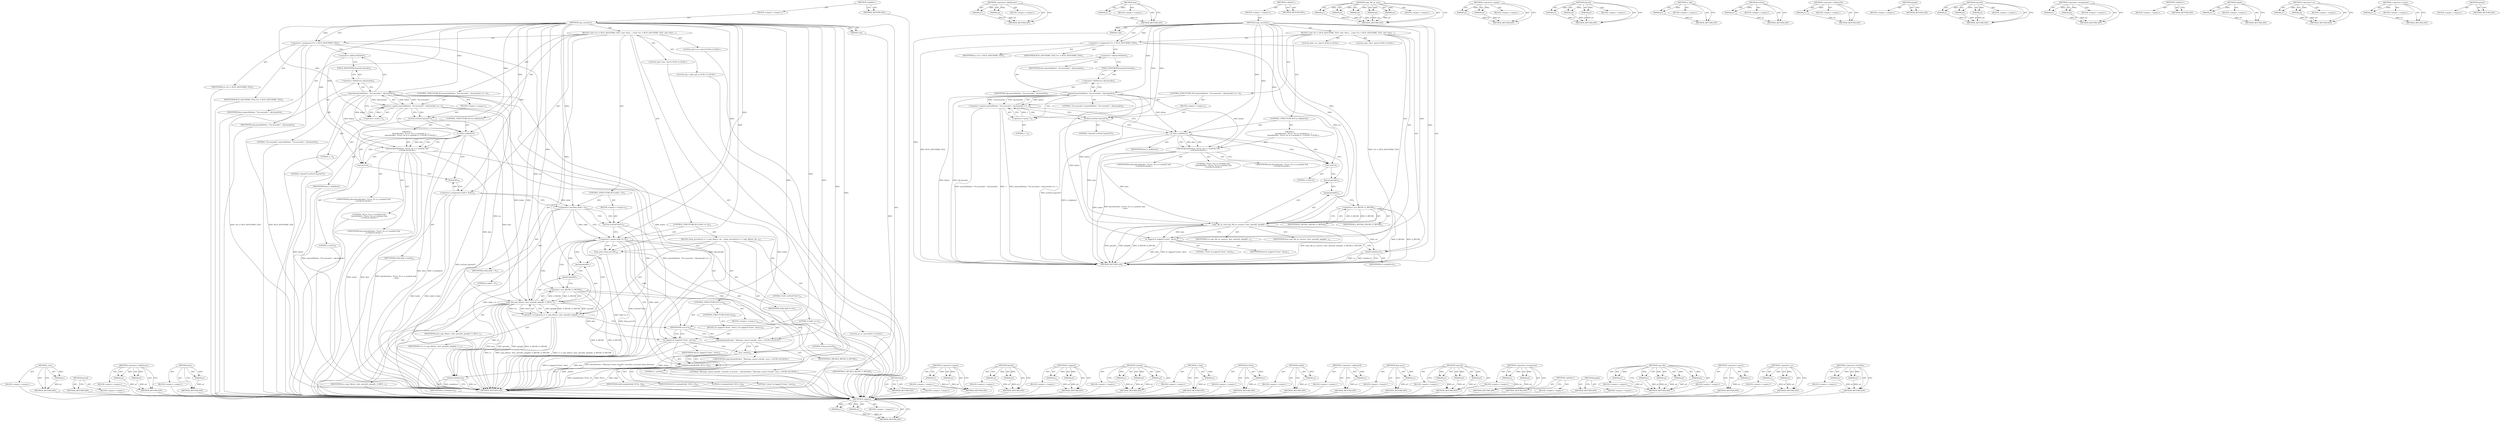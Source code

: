 digraph "getuid" {
vulnerable_203 [label=<(METHOD,_exit)>];
vulnerable_204 [label=<(PARAM,p1)>];
vulnerable_205 [label=<(BLOCK,&lt;empty&gt;,&lt;empty&gt;)>];
vulnerable_206 [label=<(METHOD_RETURN,ANY)>];
vulnerable_187 [label=<(METHOD,getuid)>];
vulnerable_188 [label=<(BLOCK,&lt;empty&gt;,&lt;empty&gt;)>];
vulnerable_189 [label=<(METHOD_RETURN,ANY)>];
vulnerable_141 [label=<(METHOD,&lt;operator&gt;.fieldAccess)>];
vulnerable_142 [label=<(PARAM,p1)>];
vulnerable_143 [label=<(PARAM,p2)>];
vulnerable_144 [label=<(BLOCK,&lt;empty&gt;,&lt;empty&gt;)>];
vulnerable_145 [label=<(METHOD_RETURN,ANY)>];
vulnerable_163 [label=<(METHOD,exit)>];
vulnerable_164 [label=<(PARAM,p1)>];
vulnerable_165 [label=<(BLOCK,&lt;empty&gt;,&lt;empty&gt;)>];
vulnerable_166 [label=<(METHOD_RETURN,ANY)>];
vulnerable_6 [label=<(METHOD,&lt;global&gt;)<SUB>1</SUB>>];
vulnerable_7 [label=<(BLOCK,&lt;empty&gt;,&lt;empty&gt;)<SUB>1</SUB>>];
vulnerable_8 [label=<(METHOD,copy_asoundrc)<SUB>1</SUB>>];
vulnerable_9 [label=<(PARAM,void)<SUB>1</SUB>>];
vulnerable_10 [label=<(BLOCK,{
	char *src = RUN_ASOUNDRC_FILE ;
	char *dest;...,{
	char *src = RUN_ASOUNDRC_FILE ;
	char *dest;...)<SUB>1</SUB>>];
vulnerable_11 [label="<(LOCAL,char* src: char*)<SUB>2</SUB>>"];
vulnerable_12 [label=<(&lt;operator&gt;.assignment,*src = RUN_ASOUNDRC_FILE)<SUB>2</SUB>>];
vulnerable_13 [label=<(IDENTIFIER,src,*src = RUN_ASOUNDRC_FILE)<SUB>2</SUB>>];
vulnerable_14 [label=<(IDENTIFIER,RUN_ASOUNDRC_FILE,*src = RUN_ASOUNDRC_FILE)<SUB>2</SUB>>];
vulnerable_15 [label="<(LOCAL,char* dest: char*)<SUB>3</SUB>>"];
vulnerable_16 [label=<(CONTROL_STRUCTURE,IF,if (asprintf(&amp;dest, &quot;%s/.asoundrc&quot;, cfg.homedir) == -1))<SUB>4</SUB>>];
vulnerable_17 [label=<(&lt;operator&gt;.equals,asprintf(&amp;dest, &quot;%s/.asoundrc&quot;, cfg.homedir) == -1)<SUB>4</SUB>>];
vulnerable_18 [label=<(asprintf,asprintf(&amp;dest, &quot;%s/.asoundrc&quot;, cfg.homedir))<SUB>4</SUB>>];
vulnerable_19 [label=<(&lt;operator&gt;.addressOf,&amp;dest)<SUB>4</SUB>>];
vulnerable_20 [label=<(IDENTIFIER,dest,asprintf(&amp;dest, &quot;%s/.asoundrc&quot;, cfg.homedir))<SUB>4</SUB>>];
vulnerable_21 [label=<(LITERAL,&quot;%s/.asoundrc&quot;,asprintf(&amp;dest, &quot;%s/.asoundrc&quot;, cfg.homedir))<SUB>4</SUB>>];
vulnerable_22 [label=<(&lt;operator&gt;.fieldAccess,cfg.homedir)<SUB>4</SUB>>];
vulnerable_23 [label=<(IDENTIFIER,cfg,asprintf(&amp;dest, &quot;%s/.asoundrc&quot;, cfg.homedir))<SUB>4</SUB>>];
vulnerable_24 [label=<(FIELD_IDENTIFIER,homedir,homedir)<SUB>4</SUB>>];
vulnerable_25 [label=<(&lt;operator&gt;.minus,-1)<SUB>4</SUB>>];
vulnerable_26 [label=<(LITERAL,1,-1)<SUB>4</SUB>>];
vulnerable_27 [label=<(BLOCK,&lt;empty&gt;,&lt;empty&gt;)<SUB>5</SUB>>];
vulnerable_28 [label=<(errExit,errExit(&quot;asprintf&quot;))<SUB>5</SUB>>];
vulnerable_29 [label=<(LITERAL,&quot;asprintf&quot;,errExit(&quot;asprintf&quot;))<SUB>5</SUB>>];
vulnerable_30 [label=<(CONTROL_STRUCTURE,IF,if (is_link(dest)))<SUB>7</SUB>>];
vulnerable_31 [label=<(is_link,is_link(dest))<SUB>7</SUB>>];
vulnerable_32 [label=<(IDENTIFIER,dest,is_link(dest))<SUB>7</SUB>>];
vulnerable_33 [label="<(BLOCK,{
		fprintf(stderr, &quot;Error: %s is a symbolic li...,{
		fprintf(stderr, &quot;Error: %s is a symbolic li...)<SUB>7</SUB>>"];
vulnerable_34 [label="<(fprintf,fprintf(stderr, &quot;Error: %s is a symbolic link\n...)<SUB>8</SUB>>"];
vulnerable_35 [label="<(IDENTIFIER,stderr,fprintf(stderr, &quot;Error: %s is a symbolic link\n...)<SUB>8</SUB>>"];
vulnerable_36 [label="<(LITERAL,&quot;Error: %s is a symbolic link\n&quot;,fprintf(stderr, &quot;Error: %s is a symbolic link\n...)<SUB>8</SUB>>"];
vulnerable_37 [label="<(IDENTIFIER,dest,fprintf(stderr, &quot;Error: %s is a symbolic link\n...)<SUB>8</SUB>>"];
vulnerable_38 [label=<(exit,exit(1))<SUB>9</SUB>>];
vulnerable_39 [label=<(LITERAL,1,exit(1))<SUB>9</SUB>>];
vulnerable_40 [label="<(LOCAL,pid_t child: pid_t)<SUB>12</SUB>>"];
vulnerable_41 [label=<(&lt;operator&gt;.assignment,child = fork())<SUB>12</SUB>>];
vulnerable_42 [label=<(IDENTIFIER,child,child = fork())<SUB>12</SUB>>];
vulnerable_43 [label=<(fork,fork())<SUB>12</SUB>>];
vulnerable_44 [label=<(CONTROL_STRUCTURE,IF,if (child &lt; 0))<SUB>13</SUB>>];
vulnerable_45 [label=<(&lt;operator&gt;.lessThan,child &lt; 0)<SUB>13</SUB>>];
vulnerable_46 [label=<(IDENTIFIER,child,child &lt; 0)<SUB>13</SUB>>];
vulnerable_47 [label=<(LITERAL,0,child &lt; 0)<SUB>13</SUB>>];
vulnerable_48 [label=<(BLOCK,&lt;empty&gt;,&lt;empty&gt;)<SUB>14</SUB>>];
vulnerable_49 [label=<(errExit,errExit(&quot;fork&quot;))<SUB>14</SUB>>];
vulnerable_50 [label=<(LITERAL,&quot;fork&quot;,errExit(&quot;fork&quot;))<SUB>14</SUB>>];
vulnerable_51 [label=<(CONTROL_STRUCTURE,IF,if (child == 0))<SUB>15</SUB>>];
vulnerable_52 [label=<(&lt;operator&gt;.equals,child == 0)<SUB>15</SUB>>];
vulnerable_53 [label=<(IDENTIFIER,child,child == 0)<SUB>15</SUB>>];
vulnerable_54 [label=<(LITERAL,0,child == 0)<SUB>15</SUB>>];
vulnerable_55 [label=<(BLOCK,{
		drop_privs(0);
		int rv = copy_file(src, de...,{
		drop_privs(0);
		int rv = copy_file(src, de...)<SUB>15</SUB>>];
vulnerable_56 [label=<(drop_privs,drop_privs(0))<SUB>16</SUB>>];
vulnerable_57 [label=<(LITERAL,0,drop_privs(0))<SUB>16</SUB>>];
vulnerable_58 [label="<(LOCAL,int rv: int)<SUB>17</SUB>>"];
vulnerable_59 [label=<(&lt;operator&gt;.assignment,rv = copy_file(src, dest, getuid(), getgid(), S...)<SUB>17</SUB>>];
vulnerable_60 [label=<(IDENTIFIER,rv,rv = copy_file(src, dest, getuid(), getgid(), S...)<SUB>17</SUB>>];
vulnerable_61 [label=<(copy_file,copy_file(src, dest, getuid(), getgid(), S_IRUS...)<SUB>17</SUB>>];
vulnerable_62 [label=<(IDENTIFIER,src,copy_file(src, dest, getuid(), getgid(), S_IRUS...)<SUB>17</SUB>>];
vulnerable_63 [label=<(IDENTIFIER,dest,copy_file(src, dest, getuid(), getgid(), S_IRUS...)<SUB>17</SUB>>];
vulnerable_64 [label=<(getuid,getuid())<SUB>17</SUB>>];
vulnerable_65 [label=<(getgid,getgid())<SUB>17</SUB>>];
vulnerable_66 [label=<(&lt;operator&gt;.or,S_IRUSR | S_IWUSR)<SUB>17</SUB>>];
vulnerable_67 [label=<(IDENTIFIER,S_IRUSR,S_IRUSR | S_IWUSR)<SUB>17</SUB>>];
vulnerable_68 [label=<(IDENTIFIER,S_IWUSR,S_IRUSR | S_IWUSR)<SUB>17</SUB>>];
vulnerable_69 [label=<(CONTROL_STRUCTURE,IF,if (rv))<SUB>18</SUB>>];
vulnerable_70 [label=<(IDENTIFIER,rv,if (rv))<SUB>18</SUB>>];
vulnerable_71 [label=<(BLOCK,&lt;empty&gt;,&lt;empty&gt;)<SUB>19</SUB>>];
vulnerable_72 [label="<(fprintf,fprintf(stderr, &quot;Warning: cannot transfer .asou...)<SUB>19</SUB>>"];
vulnerable_73 [label="<(IDENTIFIER,stderr,fprintf(stderr, &quot;Warning: cannot transfer .asou...)<SUB>19</SUB>>"];
vulnerable_74 [label="<(LITERAL,&quot;Warning: cannot transfer .asoundrc in private ...,fprintf(stderr, &quot;Warning: cannot transfer .asou...)<SUB>19</SUB>>"];
vulnerable_75 [label=<(CONTROL_STRUCTURE,ELSE,else)<SUB>20</SUB>>];
vulnerable_76 [label=<(BLOCK,{
			fs_logger2(&quot;clone&quot;, dest);
		},{
			fs_logger2(&quot;clone&quot;, dest);
		})<SUB>20</SUB>>];
vulnerable_77 [label=<(fs_logger2,fs_logger2(&quot;clone&quot;, dest))<SUB>21</SUB>>];
vulnerable_78 [label=<(LITERAL,&quot;clone&quot;,fs_logger2(&quot;clone&quot;, dest))<SUB>21</SUB>>];
vulnerable_79 [label=<(IDENTIFIER,dest,fs_logger2(&quot;clone&quot;, dest))<SUB>21</SUB>>];
vulnerable_80 [label=<(_exit,_exit(0))<SUB>23</SUB>>];
vulnerable_81 [label=<(LITERAL,0,_exit(0))<SUB>23</SUB>>];
vulnerable_82 [label=<(waitpid,waitpid(child, NULL, 0))<SUB>25</SUB>>];
vulnerable_83 [label=<(IDENTIFIER,child,waitpid(child, NULL, 0))<SUB>25</SUB>>];
vulnerable_84 [label=<(IDENTIFIER,NULL,waitpid(child, NULL, 0))<SUB>25</SUB>>];
vulnerable_85 [label=<(LITERAL,0,waitpid(child, NULL, 0))<SUB>25</SUB>>];
vulnerable_86 [label=<(unlink,unlink(src))<SUB>27</SUB>>];
vulnerable_87 [label=<(IDENTIFIER,src,unlink(src))<SUB>27</SUB>>];
vulnerable_88 [label=<(METHOD_RETURN,void)<SUB>1</SUB>>];
vulnerable_90 [label=<(METHOD_RETURN,ANY)<SUB>1</SUB>>];
vulnerable_167 [label=<(METHOD,fork)>];
vulnerable_168 [label=<(BLOCK,&lt;empty&gt;,&lt;empty&gt;)>];
vulnerable_169 [label=<(METHOD_RETURN,ANY)>];
vulnerable_126 [label=<(METHOD,&lt;operator&gt;.equals)>];
vulnerable_127 [label=<(PARAM,p1)>];
vulnerable_128 [label=<(PARAM,p2)>];
vulnerable_129 [label=<(BLOCK,&lt;empty&gt;,&lt;empty&gt;)>];
vulnerable_130 [label=<(METHOD_RETURN,ANY)>];
vulnerable_158 [label=<(METHOD,fprintf)>];
vulnerable_159 [label=<(PARAM,p1)>];
vulnerable_160 [label=<(PARAM,p2)>];
vulnerable_161 [label=<(BLOCK,&lt;empty&gt;,&lt;empty&gt;)>];
vulnerable_162 [label=<(METHOD_RETURN,ANY)>];
vulnerable_198 [label=<(METHOD,fs_logger2)>];
vulnerable_199 [label=<(PARAM,p1)>];
vulnerable_200 [label=<(PARAM,p2)>];
vulnerable_201 [label=<(BLOCK,&lt;empty&gt;,&lt;empty&gt;)>];
vulnerable_202 [label=<(METHOD_RETURN,ANY)>];
vulnerable_207 [label=<(METHOD,waitpid)>];
vulnerable_208 [label=<(PARAM,p1)>];
vulnerable_209 [label=<(PARAM,p2)>];
vulnerable_210 [label=<(PARAM,p3)>];
vulnerable_211 [label=<(BLOCK,&lt;empty&gt;,&lt;empty&gt;)>];
vulnerable_212 [label=<(METHOD_RETURN,ANY)>];
vulnerable_154 [label=<(METHOD,is_link)>];
vulnerable_155 [label=<(PARAM,p1)>];
vulnerable_156 [label=<(BLOCK,&lt;empty&gt;,&lt;empty&gt;)>];
vulnerable_157 [label=<(METHOD_RETURN,ANY)>];
vulnerable_150 [label=<(METHOD,errExit)>];
vulnerable_151 [label=<(PARAM,p1)>];
vulnerable_152 [label=<(BLOCK,&lt;empty&gt;,&lt;empty&gt;)>];
vulnerable_153 [label=<(METHOD_RETURN,ANY)>];
vulnerable_213 [label=<(METHOD,unlink)>];
vulnerable_214 [label=<(PARAM,p1)>];
vulnerable_215 [label=<(BLOCK,&lt;empty&gt;,&lt;empty&gt;)>];
vulnerable_216 [label=<(METHOD_RETURN,ANY)>];
vulnerable_137 [label=<(METHOD,&lt;operator&gt;.addressOf)>];
vulnerable_138 [label=<(PARAM,p1)>];
vulnerable_139 [label=<(BLOCK,&lt;empty&gt;,&lt;empty&gt;)>];
vulnerable_140 [label=<(METHOD_RETURN,ANY)>];
vulnerable_175 [label=<(METHOD,drop_privs)>];
vulnerable_176 [label=<(PARAM,p1)>];
vulnerable_177 [label=<(BLOCK,&lt;empty&gt;,&lt;empty&gt;)>];
vulnerable_178 [label=<(METHOD_RETURN,ANY)>];
vulnerable_131 [label=<(METHOD,asprintf)>];
vulnerable_132 [label=<(PARAM,p1)>];
vulnerable_133 [label=<(PARAM,p2)>];
vulnerable_134 [label=<(PARAM,p3)>];
vulnerable_135 [label=<(BLOCK,&lt;empty&gt;,&lt;empty&gt;)>];
vulnerable_136 [label=<(METHOD_RETURN,ANY)>];
vulnerable_121 [label=<(METHOD,&lt;operator&gt;.assignment)>];
vulnerable_122 [label=<(PARAM,p1)>];
vulnerable_123 [label=<(PARAM,p2)>];
vulnerable_124 [label=<(BLOCK,&lt;empty&gt;,&lt;empty&gt;)>];
vulnerable_125 [label=<(METHOD_RETURN,ANY)>];
vulnerable_115 [label=<(METHOD,&lt;global&gt;)<SUB>1</SUB>>];
vulnerable_116 [label=<(BLOCK,&lt;empty&gt;,&lt;empty&gt;)>];
vulnerable_117 [label=<(METHOD_RETURN,ANY)>];
vulnerable_190 [label=<(METHOD,getgid)>];
vulnerable_191 [label=<(BLOCK,&lt;empty&gt;,&lt;empty&gt;)>];
vulnerable_192 [label=<(METHOD_RETURN,ANY)>];
vulnerable_179 [label=<(METHOD,copy_file)>];
vulnerable_180 [label=<(PARAM,p1)>];
vulnerable_181 [label=<(PARAM,p2)>];
vulnerable_182 [label=<(PARAM,p3)>];
vulnerable_183 [label=<(PARAM,p4)>];
vulnerable_184 [label=<(PARAM,p5)>];
vulnerable_185 [label=<(BLOCK,&lt;empty&gt;,&lt;empty&gt;)>];
vulnerable_186 [label=<(METHOD_RETURN,ANY)>];
vulnerable_146 [label=<(METHOD,&lt;operator&gt;.minus)>];
vulnerable_147 [label=<(PARAM,p1)>];
vulnerable_148 [label=<(BLOCK,&lt;empty&gt;,&lt;empty&gt;)>];
vulnerable_149 [label=<(METHOD_RETURN,ANY)>];
vulnerable_193 [label=<(METHOD,&lt;operator&gt;.or)>];
vulnerable_194 [label=<(PARAM,p1)>];
vulnerable_195 [label=<(PARAM,p2)>];
vulnerable_196 [label=<(BLOCK,&lt;empty&gt;,&lt;empty&gt;)>];
vulnerable_197 [label=<(METHOD_RETURN,ANY)>];
vulnerable_170 [label=<(METHOD,&lt;operator&gt;.lessThan)>];
vulnerable_171 [label=<(PARAM,p1)>];
vulnerable_172 [label=<(PARAM,p2)>];
vulnerable_173 [label=<(BLOCK,&lt;empty&gt;,&lt;empty&gt;)>];
vulnerable_174 [label=<(METHOD_RETURN,ANY)>];
fixed_146 [label=<(METHOD,fs_logger2)>];
fixed_147 [label=<(PARAM,p1)>];
fixed_148 [label=<(PARAM,p2)>];
fixed_149 [label=<(BLOCK,&lt;empty&gt;,&lt;empty&gt;)>];
fixed_150 [label=<(METHOD_RETURN,ANY)>];
fixed_100 [label=<(METHOD,&lt;operator&gt;.fieldAccess)>];
fixed_101 [label=<(PARAM,p1)>];
fixed_102 [label=<(PARAM,p2)>];
fixed_103 [label=<(BLOCK,&lt;empty&gt;,&lt;empty&gt;)>];
fixed_104 [label=<(METHOD_RETURN,ANY)>];
fixed_123 [label=<(METHOD,exit)>];
fixed_124 [label=<(PARAM,p1)>];
fixed_125 [label=<(BLOCK,&lt;empty&gt;,&lt;empty&gt;)>];
fixed_126 [label=<(METHOD_RETURN,ANY)>];
fixed_6 [label=<(METHOD,&lt;global&gt;)<SUB>1</SUB>>];
fixed_7 [label=<(BLOCK,&lt;empty&gt;,&lt;empty&gt;)<SUB>1</SUB>>];
fixed_8 [label=<(METHOD,copy_asoundrc)<SUB>1</SUB>>];
fixed_9 [label=<(PARAM,void)<SUB>1</SUB>>];
fixed_10 [label=<(BLOCK,{
	char *src = RUN_ASOUNDRC_FILE ;
	char *dest;...,{
	char *src = RUN_ASOUNDRC_FILE ;
	char *dest;...)<SUB>1</SUB>>];
fixed_11 [label="<(LOCAL,char* src: char*)<SUB>2</SUB>>"];
fixed_12 [label=<(&lt;operator&gt;.assignment,*src = RUN_ASOUNDRC_FILE)<SUB>2</SUB>>];
fixed_13 [label=<(IDENTIFIER,src,*src = RUN_ASOUNDRC_FILE)<SUB>2</SUB>>];
fixed_14 [label=<(IDENTIFIER,RUN_ASOUNDRC_FILE,*src = RUN_ASOUNDRC_FILE)<SUB>2</SUB>>];
fixed_15 [label="<(LOCAL,char* dest: char*)<SUB>3</SUB>>"];
fixed_16 [label=<(CONTROL_STRUCTURE,IF,if (asprintf(&amp;dest, &quot;%s/.asoundrc&quot;, cfg.homedir) == -1))<SUB>4</SUB>>];
fixed_17 [label=<(&lt;operator&gt;.equals,asprintf(&amp;dest, &quot;%s/.asoundrc&quot;, cfg.homedir) == -1)<SUB>4</SUB>>];
fixed_18 [label=<(asprintf,asprintf(&amp;dest, &quot;%s/.asoundrc&quot;, cfg.homedir))<SUB>4</SUB>>];
fixed_19 [label=<(&lt;operator&gt;.addressOf,&amp;dest)<SUB>4</SUB>>];
fixed_20 [label=<(IDENTIFIER,dest,asprintf(&amp;dest, &quot;%s/.asoundrc&quot;, cfg.homedir))<SUB>4</SUB>>];
fixed_21 [label=<(LITERAL,&quot;%s/.asoundrc&quot;,asprintf(&amp;dest, &quot;%s/.asoundrc&quot;, cfg.homedir))<SUB>4</SUB>>];
fixed_22 [label=<(&lt;operator&gt;.fieldAccess,cfg.homedir)<SUB>4</SUB>>];
fixed_23 [label=<(IDENTIFIER,cfg,asprintf(&amp;dest, &quot;%s/.asoundrc&quot;, cfg.homedir))<SUB>4</SUB>>];
fixed_24 [label=<(FIELD_IDENTIFIER,homedir,homedir)<SUB>4</SUB>>];
fixed_25 [label=<(&lt;operator&gt;.minus,-1)<SUB>4</SUB>>];
fixed_26 [label=<(LITERAL,1,-1)<SUB>4</SUB>>];
fixed_27 [label=<(BLOCK,&lt;empty&gt;,&lt;empty&gt;)<SUB>5</SUB>>];
fixed_28 [label=<(errExit,errExit(&quot;asprintf&quot;))<SUB>5</SUB>>];
fixed_29 [label=<(LITERAL,&quot;asprintf&quot;,errExit(&quot;asprintf&quot;))<SUB>5</SUB>>];
fixed_30 [label=<(CONTROL_STRUCTURE,IF,if (is_link(dest)))<SUB>7</SUB>>];
fixed_31 [label=<(is_link,is_link(dest))<SUB>7</SUB>>];
fixed_32 [label=<(IDENTIFIER,dest,is_link(dest))<SUB>7</SUB>>];
fixed_33 [label="<(BLOCK,{
		fprintf(stderr, &quot;Error: %s is a symbolic li...,{
		fprintf(stderr, &quot;Error: %s is a symbolic li...)<SUB>7</SUB>>"];
fixed_34 [label="<(fprintf,fprintf(stderr, &quot;Error: %s is a symbolic link\n...)<SUB>8</SUB>>"];
fixed_35 [label="<(IDENTIFIER,stderr,fprintf(stderr, &quot;Error: %s is a symbolic link\n...)<SUB>8</SUB>>"];
fixed_36 [label="<(LITERAL,&quot;Error: %s is a symbolic link\n&quot;,fprintf(stderr, &quot;Error: %s is a symbolic link\n...)<SUB>8</SUB>>"];
fixed_37 [label="<(IDENTIFIER,dest,fprintf(stderr, &quot;Error: %s is a symbolic link\n...)<SUB>8</SUB>>"];
fixed_38 [label=<(exit,exit(1))<SUB>9</SUB>>];
fixed_39 [label=<(LITERAL,1,exit(1))<SUB>9</SUB>>];
fixed_40 [label=<(copy_file_as_user,copy_file_as_user(src, dest, getuid(), getgid()...)<SUB>12</SUB>>];
fixed_41 [label=<(IDENTIFIER,src,copy_file_as_user(src, dest, getuid(), getgid()...)<SUB>12</SUB>>];
fixed_42 [label=<(IDENTIFIER,dest,copy_file_as_user(src, dest, getuid(), getgid()...)<SUB>12</SUB>>];
fixed_43 [label=<(getuid,getuid())<SUB>12</SUB>>];
fixed_44 [label=<(getgid,getgid())<SUB>12</SUB>>];
fixed_45 [label=<(&lt;operator&gt;.or,S_IRUSR | S_IWUSR)<SUB>12</SUB>>];
fixed_46 [label=<(IDENTIFIER,S_IRUSR,S_IRUSR | S_IWUSR)<SUB>12</SUB>>];
fixed_47 [label=<(IDENTIFIER,S_IWUSR,S_IRUSR | S_IWUSR)<SUB>12</SUB>>];
fixed_48 [label=<(fs_logger2,fs_logger2(&quot;clone&quot;, dest))<SUB>13</SUB>>];
fixed_49 [label=<(LITERAL,&quot;clone&quot;,fs_logger2(&quot;clone&quot;, dest))<SUB>13</SUB>>];
fixed_50 [label=<(IDENTIFIER,dest,fs_logger2(&quot;clone&quot;, dest))<SUB>13</SUB>>];
fixed_51 [label=<(unlink,unlink(src))<SUB>15</SUB>>];
fixed_52 [label=<(IDENTIFIER,src,unlink(src))<SUB>15</SUB>>];
fixed_53 [label=<(METHOD_RETURN,void)<SUB>1</SUB>>];
fixed_55 [label=<(METHOD_RETURN,ANY)<SUB>1</SUB>>];
fixed_127 [label=<(METHOD,copy_file_as_user)>];
fixed_128 [label=<(PARAM,p1)>];
fixed_129 [label=<(PARAM,p2)>];
fixed_130 [label=<(PARAM,p3)>];
fixed_131 [label=<(PARAM,p4)>];
fixed_132 [label=<(PARAM,p5)>];
fixed_133 [label=<(BLOCK,&lt;empty&gt;,&lt;empty&gt;)>];
fixed_134 [label=<(METHOD_RETURN,ANY)>];
fixed_85 [label=<(METHOD,&lt;operator&gt;.equals)>];
fixed_86 [label=<(PARAM,p1)>];
fixed_87 [label=<(PARAM,p2)>];
fixed_88 [label=<(BLOCK,&lt;empty&gt;,&lt;empty&gt;)>];
fixed_89 [label=<(METHOD_RETURN,ANY)>];
fixed_117 [label=<(METHOD,fprintf)>];
fixed_118 [label=<(PARAM,p1)>];
fixed_119 [label=<(PARAM,p2)>];
fixed_120 [label=<(PARAM,p3)>];
fixed_121 [label=<(BLOCK,&lt;empty&gt;,&lt;empty&gt;)>];
fixed_122 [label=<(METHOD_RETURN,ANY)>];
fixed_113 [label=<(METHOD,is_link)>];
fixed_114 [label=<(PARAM,p1)>];
fixed_115 [label=<(BLOCK,&lt;empty&gt;,&lt;empty&gt;)>];
fixed_116 [label=<(METHOD_RETURN,ANY)>];
fixed_109 [label=<(METHOD,errExit)>];
fixed_110 [label=<(PARAM,p1)>];
fixed_111 [label=<(BLOCK,&lt;empty&gt;,&lt;empty&gt;)>];
fixed_112 [label=<(METHOD_RETURN,ANY)>];
fixed_96 [label=<(METHOD,&lt;operator&gt;.addressOf)>];
fixed_97 [label=<(PARAM,p1)>];
fixed_98 [label=<(BLOCK,&lt;empty&gt;,&lt;empty&gt;)>];
fixed_99 [label=<(METHOD_RETURN,ANY)>];
fixed_138 [label=<(METHOD,getgid)>];
fixed_139 [label=<(BLOCK,&lt;empty&gt;,&lt;empty&gt;)>];
fixed_140 [label=<(METHOD_RETURN,ANY)>];
fixed_90 [label=<(METHOD,asprintf)>];
fixed_91 [label=<(PARAM,p1)>];
fixed_92 [label=<(PARAM,p2)>];
fixed_93 [label=<(PARAM,p3)>];
fixed_94 [label=<(BLOCK,&lt;empty&gt;,&lt;empty&gt;)>];
fixed_95 [label=<(METHOD_RETURN,ANY)>];
fixed_80 [label=<(METHOD,&lt;operator&gt;.assignment)>];
fixed_81 [label=<(PARAM,p1)>];
fixed_82 [label=<(PARAM,p2)>];
fixed_83 [label=<(BLOCK,&lt;empty&gt;,&lt;empty&gt;)>];
fixed_84 [label=<(METHOD_RETURN,ANY)>];
fixed_74 [label=<(METHOD,&lt;global&gt;)<SUB>1</SUB>>];
fixed_75 [label=<(BLOCK,&lt;empty&gt;,&lt;empty&gt;)>];
fixed_76 [label=<(METHOD_RETURN,ANY)>];
fixed_151 [label=<(METHOD,unlink)>];
fixed_152 [label=<(PARAM,p1)>];
fixed_153 [label=<(BLOCK,&lt;empty&gt;,&lt;empty&gt;)>];
fixed_154 [label=<(METHOD_RETURN,ANY)>];
fixed_141 [label=<(METHOD,&lt;operator&gt;.or)>];
fixed_142 [label=<(PARAM,p1)>];
fixed_143 [label=<(PARAM,p2)>];
fixed_144 [label=<(BLOCK,&lt;empty&gt;,&lt;empty&gt;)>];
fixed_145 [label=<(METHOD_RETURN,ANY)>];
fixed_105 [label=<(METHOD,&lt;operator&gt;.minus)>];
fixed_106 [label=<(PARAM,p1)>];
fixed_107 [label=<(BLOCK,&lt;empty&gt;,&lt;empty&gt;)>];
fixed_108 [label=<(METHOD_RETURN,ANY)>];
fixed_135 [label=<(METHOD,getuid)>];
fixed_136 [label=<(BLOCK,&lt;empty&gt;,&lt;empty&gt;)>];
fixed_137 [label=<(METHOD_RETURN,ANY)>];
vulnerable_203 -> vulnerable_204  [key=0, label="AST: "];
vulnerable_203 -> vulnerable_204  [key=1, label="DDG: "];
vulnerable_203 -> vulnerable_205  [key=0, label="AST: "];
vulnerable_203 -> vulnerable_206  [key=0, label="AST: "];
vulnerable_203 -> vulnerable_206  [key=1, label="CFG: "];
vulnerable_204 -> vulnerable_206  [key=0, label="DDG: p1"];
vulnerable_205 -> fixed_146  [key=0];
vulnerable_206 -> fixed_146  [key=0];
vulnerable_187 -> vulnerable_188  [key=0, label="AST: "];
vulnerable_187 -> vulnerable_189  [key=0, label="AST: "];
vulnerable_187 -> vulnerable_189  [key=1, label="CFG: "];
vulnerable_188 -> fixed_146  [key=0];
vulnerable_189 -> fixed_146  [key=0];
vulnerable_141 -> vulnerable_142  [key=0, label="AST: "];
vulnerable_141 -> vulnerable_142  [key=1, label="DDG: "];
vulnerable_141 -> vulnerable_144  [key=0, label="AST: "];
vulnerable_141 -> vulnerable_143  [key=0, label="AST: "];
vulnerable_141 -> vulnerable_143  [key=1, label="DDG: "];
vulnerable_141 -> vulnerable_145  [key=0, label="AST: "];
vulnerable_141 -> vulnerable_145  [key=1, label="CFG: "];
vulnerable_142 -> vulnerable_145  [key=0, label="DDG: p1"];
vulnerable_143 -> vulnerable_145  [key=0, label="DDG: p2"];
vulnerable_144 -> fixed_146  [key=0];
vulnerable_145 -> fixed_146  [key=0];
vulnerable_163 -> vulnerable_164  [key=0, label="AST: "];
vulnerable_163 -> vulnerable_164  [key=1, label="DDG: "];
vulnerable_163 -> vulnerable_165  [key=0, label="AST: "];
vulnerable_163 -> vulnerable_166  [key=0, label="AST: "];
vulnerable_163 -> vulnerable_166  [key=1, label="CFG: "];
vulnerable_164 -> vulnerable_166  [key=0, label="DDG: p1"];
vulnerable_165 -> fixed_146  [key=0];
vulnerable_166 -> fixed_146  [key=0];
vulnerable_6 -> vulnerable_7  [key=0, label="AST: "];
vulnerable_6 -> vulnerable_90  [key=0, label="AST: "];
vulnerable_6 -> vulnerable_90  [key=1, label="CFG: "];
vulnerable_7 -> vulnerable_8  [key=0, label="AST: "];
vulnerable_8 -> vulnerable_9  [key=0, label="AST: "];
vulnerable_8 -> vulnerable_9  [key=1, label="DDG: "];
vulnerable_8 -> vulnerable_10  [key=0, label="AST: "];
vulnerable_8 -> vulnerable_88  [key=0, label="AST: "];
vulnerable_8 -> vulnerable_12  [key=0, label="CFG: "];
vulnerable_8 -> vulnerable_12  [key=1, label="DDG: "];
vulnerable_8 -> vulnerable_41  [key=0, label="DDG: "];
vulnerable_8 -> vulnerable_82  [key=0, label="DDG: "];
vulnerable_8 -> vulnerable_86  [key=0, label="DDG: "];
vulnerable_8 -> vulnerable_31  [key=0, label="DDG: "];
vulnerable_8 -> vulnerable_45  [key=0, label="DDG: "];
vulnerable_8 -> vulnerable_52  [key=0, label="DDG: "];
vulnerable_8 -> vulnerable_18  [key=0, label="DDG: "];
vulnerable_8 -> vulnerable_25  [key=0, label="DDG: "];
vulnerable_8 -> vulnerable_28  [key=0, label="DDG: "];
vulnerable_8 -> vulnerable_34  [key=0, label="DDG: "];
vulnerable_8 -> vulnerable_38  [key=0, label="DDG: "];
vulnerable_8 -> vulnerable_49  [key=0, label="DDG: "];
vulnerable_8 -> vulnerable_56  [key=0, label="DDG: "];
vulnerable_8 -> vulnerable_70  [key=0, label="DDG: "];
vulnerable_8 -> vulnerable_80  [key=0, label="DDG: "];
vulnerable_8 -> vulnerable_61  [key=0, label="DDG: "];
vulnerable_8 -> vulnerable_66  [key=0, label="DDG: "];
vulnerable_8 -> vulnerable_72  [key=0, label="DDG: "];
vulnerable_8 -> vulnerable_77  [key=0, label="DDG: "];
vulnerable_9 -> vulnerable_88  [key=0, label="DDG: "];
vulnerable_10 -> vulnerable_11  [key=0, label="AST: "];
vulnerable_10 -> vulnerable_12  [key=0, label="AST: "];
vulnerable_10 -> vulnerable_15  [key=0, label="AST: "];
vulnerable_10 -> vulnerable_16  [key=0, label="AST: "];
vulnerable_10 -> vulnerable_30  [key=0, label="AST: "];
vulnerable_10 -> vulnerable_40  [key=0, label="AST: "];
vulnerable_10 -> vulnerable_41  [key=0, label="AST: "];
vulnerable_10 -> vulnerable_44  [key=0, label="AST: "];
vulnerable_10 -> vulnerable_51  [key=0, label="AST: "];
vulnerable_10 -> vulnerable_82  [key=0, label="AST: "];
vulnerable_10 -> vulnerable_86  [key=0, label="AST: "];
vulnerable_11 -> fixed_146  [key=0];
vulnerable_12 -> vulnerable_13  [key=0, label="AST: "];
vulnerable_12 -> vulnerable_14  [key=0, label="AST: "];
vulnerable_12 -> vulnerable_19  [key=0, label="CFG: "];
vulnerable_12 -> vulnerable_88  [key=0, label="DDG: *src = RUN_ASOUNDRC_FILE"];
vulnerable_12 -> vulnerable_88  [key=1, label="DDG: RUN_ASOUNDRC_FILE"];
vulnerable_12 -> vulnerable_86  [key=0, label="DDG: src"];
vulnerable_12 -> vulnerable_61  [key=0, label="DDG: src"];
vulnerable_13 -> fixed_146  [key=0];
vulnerable_14 -> fixed_146  [key=0];
vulnerable_15 -> fixed_146  [key=0];
vulnerable_16 -> vulnerable_17  [key=0, label="AST: "];
vulnerable_16 -> vulnerable_27  [key=0, label="AST: "];
vulnerable_17 -> vulnerable_18  [key=0, label="AST: "];
vulnerable_17 -> vulnerable_25  [key=0, label="AST: "];
vulnerable_17 -> vulnerable_28  [key=0, label="CFG: "];
vulnerable_17 -> vulnerable_28  [key=1, label="CDG: "];
vulnerable_17 -> vulnerable_31  [key=0, label="CFG: "];
vulnerable_17 -> vulnerable_88  [key=0, label="DDG: asprintf(&amp;dest, &quot;%s/.asoundrc&quot;, cfg.homedir)"];
vulnerable_17 -> vulnerable_88  [key=1, label="DDG: -1"];
vulnerable_17 -> vulnerable_88  [key=2, label="DDG: asprintf(&amp;dest, &quot;%s/.asoundrc&quot;, cfg.homedir) == -1"];
vulnerable_18 -> vulnerable_19  [key=0, label="AST: "];
vulnerable_18 -> vulnerable_21  [key=0, label="AST: "];
vulnerable_18 -> vulnerable_22  [key=0, label="AST: "];
vulnerable_18 -> vulnerable_25  [key=0, label="CFG: "];
vulnerable_18 -> vulnerable_88  [key=0, label="DDG: &amp;dest"];
vulnerable_18 -> vulnerable_88  [key=1, label="DDG: cfg.homedir"];
vulnerable_18 -> vulnerable_17  [key=0, label="DDG: &amp;dest"];
vulnerable_18 -> vulnerable_17  [key=1, label="DDG: &quot;%s/.asoundrc&quot;"];
vulnerable_18 -> vulnerable_17  [key=2, label="DDG: cfg.homedir"];
vulnerable_18 -> vulnerable_31  [key=0, label="DDG: &amp;dest"];
vulnerable_18 -> vulnerable_34  [key=0, label="DDG: &amp;dest"];
vulnerable_18 -> vulnerable_61  [key=0, label="DDG: &amp;dest"];
vulnerable_18 -> vulnerable_77  [key=0, label="DDG: &amp;dest"];
vulnerable_19 -> vulnerable_20  [key=0, label="AST: "];
vulnerable_19 -> vulnerable_24  [key=0, label="CFG: "];
vulnerable_20 -> fixed_146  [key=0];
vulnerable_21 -> fixed_146  [key=0];
vulnerable_22 -> vulnerable_23  [key=0, label="AST: "];
vulnerable_22 -> vulnerable_24  [key=0, label="AST: "];
vulnerable_22 -> vulnerable_18  [key=0, label="CFG: "];
vulnerable_23 -> fixed_146  [key=0];
vulnerable_24 -> vulnerable_22  [key=0, label="CFG: "];
vulnerable_25 -> vulnerable_26  [key=0, label="AST: "];
vulnerable_25 -> vulnerable_17  [key=0, label="CFG: "];
vulnerable_25 -> vulnerable_17  [key=1, label="DDG: 1"];
vulnerable_26 -> fixed_146  [key=0];
vulnerable_27 -> vulnerable_28  [key=0, label="AST: "];
vulnerable_28 -> vulnerable_29  [key=0, label="AST: "];
vulnerable_28 -> vulnerable_31  [key=0, label="CFG: "];
vulnerable_28 -> vulnerable_88  [key=0, label="DDG: errExit(&quot;asprintf&quot;)"];
vulnerable_29 -> fixed_146  [key=0];
vulnerable_30 -> vulnerable_31  [key=0, label="AST: "];
vulnerable_30 -> vulnerable_33  [key=0, label="AST: "];
vulnerable_31 -> vulnerable_32  [key=0, label="AST: "];
vulnerable_31 -> vulnerable_34  [key=0, label="CFG: "];
vulnerable_31 -> vulnerable_34  [key=1, label="DDG: dest"];
vulnerable_31 -> vulnerable_34  [key=2, label="CDG: "];
vulnerable_31 -> vulnerable_43  [key=0, label="CFG: "];
vulnerable_31 -> vulnerable_88  [key=0, label="DDG: dest"];
vulnerable_31 -> vulnerable_88  [key=1, label="DDG: is_link(dest)"];
vulnerable_31 -> vulnerable_61  [key=0, label="DDG: dest"];
vulnerable_31 -> vulnerable_38  [key=0, label="CDG: "];
vulnerable_32 -> fixed_146  [key=0];
vulnerable_33 -> vulnerable_34  [key=0, label="AST: "];
vulnerable_33 -> vulnerable_38  [key=0, label="AST: "];
vulnerable_34 -> vulnerable_35  [key=0, label="AST: "];
vulnerable_34 -> vulnerable_36  [key=0, label="AST: "];
vulnerable_34 -> vulnerable_37  [key=0, label="AST: "];
vulnerable_34 -> vulnerable_38  [key=0, label="CFG: "];
vulnerable_34 -> vulnerable_88  [key=0, label="DDG: stderr"];
vulnerable_34 -> vulnerable_88  [key=1, label="DDG: dest"];
vulnerable_34 -> vulnerable_88  [key=2, label="DDG: fprintf(stderr, &quot;Error: %s is a symbolic link\n&quot;, dest)"];
vulnerable_34 -> vulnerable_61  [key=0, label="DDG: dest"];
vulnerable_34 -> vulnerable_72  [key=0, label="DDG: stderr"];
vulnerable_35 -> fixed_146  [key=0];
vulnerable_36 -> fixed_146  [key=0];
vulnerable_37 -> fixed_146  [key=0];
vulnerable_38 -> vulnerable_39  [key=0, label="AST: "];
vulnerable_38 -> vulnerable_43  [key=0, label="CFG: "];
vulnerable_39 -> fixed_146  [key=0];
vulnerable_40 -> fixed_146  [key=0];
vulnerable_41 -> vulnerable_42  [key=0, label="AST: "];
vulnerable_41 -> vulnerable_43  [key=0, label="AST: "];
vulnerable_41 -> vulnerable_45  [key=0, label="CFG: "];
vulnerable_41 -> vulnerable_45  [key=1, label="DDG: child"];
vulnerable_41 -> vulnerable_88  [key=0, label="DDG: fork()"];
vulnerable_41 -> vulnerable_88  [key=1, label="DDG: child = fork()"];
vulnerable_42 -> fixed_146  [key=0];
vulnerable_43 -> vulnerable_41  [key=0, label="CFG: "];
vulnerable_44 -> vulnerable_45  [key=0, label="AST: "];
vulnerable_44 -> vulnerable_48  [key=0, label="AST: "];
vulnerable_45 -> vulnerable_46  [key=0, label="AST: "];
vulnerable_45 -> vulnerable_47  [key=0, label="AST: "];
vulnerable_45 -> vulnerable_49  [key=0, label="CFG: "];
vulnerable_45 -> vulnerable_49  [key=1, label="CDG: "];
vulnerable_45 -> vulnerable_52  [key=0, label="CFG: "];
vulnerable_45 -> vulnerable_52  [key=1, label="DDG: child"];
vulnerable_45 -> vulnerable_88  [key=0, label="DDG: child &lt; 0"];
vulnerable_46 -> fixed_146  [key=0];
vulnerable_47 -> fixed_146  [key=0];
vulnerable_48 -> vulnerable_49  [key=0, label="AST: "];
vulnerable_49 -> vulnerable_50  [key=0, label="AST: "];
vulnerable_49 -> vulnerable_52  [key=0, label="CFG: "];
vulnerable_49 -> vulnerable_88  [key=0, label="DDG: errExit(&quot;fork&quot;)"];
vulnerable_50 -> fixed_146  [key=0];
vulnerable_51 -> vulnerable_52  [key=0, label="AST: "];
vulnerable_51 -> vulnerable_55  [key=0, label="AST: "];
vulnerable_52 -> vulnerable_53  [key=0, label="AST: "];
vulnerable_52 -> vulnerable_54  [key=0, label="AST: "];
vulnerable_52 -> vulnerable_56  [key=0, label="CFG: "];
vulnerable_52 -> vulnerable_56  [key=1, label="CDG: "];
vulnerable_52 -> vulnerable_82  [key=0, label="CFG: "];
vulnerable_52 -> vulnerable_82  [key=1, label="DDG: child"];
vulnerable_52 -> vulnerable_88  [key=0, label="DDG: child == 0"];
vulnerable_52 -> vulnerable_80  [key=0, label="CDG: "];
vulnerable_52 -> vulnerable_61  [key=0, label="CDG: "];
vulnerable_52 -> vulnerable_64  [key=0, label="CDG: "];
vulnerable_52 -> vulnerable_66  [key=0, label="CDG: "];
vulnerable_52 -> vulnerable_70  [key=0, label="CDG: "];
vulnerable_52 -> vulnerable_65  [key=0, label="CDG: "];
vulnerable_52 -> vulnerable_59  [key=0, label="CDG: "];
vulnerable_53 -> fixed_146  [key=0];
vulnerable_54 -> fixed_146  [key=0];
vulnerable_55 -> vulnerable_56  [key=0, label="AST: "];
vulnerable_55 -> vulnerable_58  [key=0, label="AST: "];
vulnerable_55 -> vulnerable_59  [key=0, label="AST: "];
vulnerable_55 -> vulnerable_69  [key=0, label="AST: "];
vulnerable_55 -> vulnerable_80  [key=0, label="AST: "];
vulnerable_56 -> vulnerable_57  [key=0, label="AST: "];
vulnerable_56 -> vulnerable_64  [key=0, label="CFG: "];
vulnerable_56 -> vulnerable_88  [key=0, label="DDG: drop_privs(0)"];
vulnerable_57 -> fixed_146  [key=0];
vulnerable_58 -> fixed_146  [key=0];
vulnerable_59 -> vulnerable_60  [key=0, label="AST: "];
vulnerable_59 -> vulnerable_61  [key=0, label="AST: "];
vulnerable_59 -> vulnerable_70  [key=0, label="CFG: "];
vulnerable_59 -> vulnerable_88  [key=0, label="DDG: rv"];
vulnerable_59 -> vulnerable_88  [key=1, label="DDG: copy_file(src, dest, getuid(), getgid(), S_IRUSR | S_IWUSR)"];
vulnerable_59 -> vulnerable_88  [key=2, label="DDG: rv = copy_file(src, dest, getuid(), getgid(), S_IRUSR | S_IWUSR)"];
vulnerable_60 -> fixed_146  [key=0];
vulnerable_61 -> vulnerable_62  [key=0, label="AST: "];
vulnerable_61 -> vulnerable_63  [key=0, label="AST: "];
vulnerable_61 -> vulnerable_64  [key=0, label="AST: "];
vulnerable_61 -> vulnerable_65  [key=0, label="AST: "];
vulnerable_61 -> vulnerable_66  [key=0, label="AST: "];
vulnerable_61 -> vulnerable_59  [key=0, label="CFG: "];
vulnerable_61 -> vulnerable_59  [key=1, label="DDG: getgid()"];
vulnerable_61 -> vulnerable_59  [key=2, label="DDG: S_IRUSR | S_IWUSR"];
vulnerable_61 -> vulnerable_59  [key=3, label="DDG: getuid()"];
vulnerable_61 -> vulnerable_59  [key=4, label="DDG: src"];
vulnerable_61 -> vulnerable_59  [key=5, label="DDG: dest"];
vulnerable_61 -> vulnerable_88  [key=0, label="DDG: dest"];
vulnerable_61 -> vulnerable_88  [key=1, label="DDG: getuid()"];
vulnerable_61 -> vulnerable_88  [key=2, label="DDG: getgid()"];
vulnerable_61 -> vulnerable_88  [key=3, label="DDG: S_IRUSR | S_IWUSR"];
vulnerable_61 -> vulnerable_86  [key=0, label="DDG: src"];
vulnerable_61 -> vulnerable_77  [key=0, label="DDG: dest"];
vulnerable_62 -> fixed_146  [key=0];
vulnerable_63 -> fixed_146  [key=0];
vulnerable_64 -> vulnerable_65  [key=0, label="CFG: "];
vulnerable_65 -> vulnerable_66  [key=0, label="CFG: "];
vulnerable_66 -> vulnerable_67  [key=0, label="AST: "];
vulnerable_66 -> vulnerable_68  [key=0, label="AST: "];
vulnerable_66 -> vulnerable_61  [key=0, label="CFG: "];
vulnerable_66 -> vulnerable_61  [key=1, label="DDG: S_IRUSR"];
vulnerable_66 -> vulnerable_61  [key=2, label="DDG: S_IWUSR"];
vulnerable_66 -> vulnerable_88  [key=0, label="DDG: S_IRUSR"];
vulnerable_66 -> vulnerable_88  [key=1, label="DDG: S_IWUSR"];
vulnerable_67 -> fixed_146  [key=0];
vulnerable_68 -> fixed_146  [key=0];
vulnerable_69 -> vulnerable_70  [key=0, label="AST: "];
vulnerable_69 -> vulnerable_71  [key=0, label="AST: "];
vulnerable_69 -> vulnerable_75  [key=0, label="AST: "];
vulnerable_70 -> vulnerable_72  [key=0, label="CFG: "];
vulnerable_70 -> vulnerable_72  [key=1, label="CDG: "];
vulnerable_70 -> vulnerable_77  [key=0, label="CFG: "];
vulnerable_70 -> vulnerable_77  [key=1, label="CDG: "];
vulnerable_71 -> vulnerable_72  [key=0, label="AST: "];
vulnerable_72 -> vulnerable_73  [key=0, label="AST: "];
vulnerable_72 -> vulnerable_74  [key=0, label="AST: "];
vulnerable_72 -> vulnerable_80  [key=0, label="CFG: "];
vulnerable_72 -> vulnerable_88  [key=0, label="DDG: stderr"];
vulnerable_72 -> vulnerable_88  [key=1, label="DDG: fprintf(stderr, &quot;Warning: cannot transfer .asoundrc in private home directory\n&quot;)"];
vulnerable_73 -> fixed_146  [key=0];
vulnerable_74 -> fixed_146  [key=0];
vulnerable_75 -> vulnerable_76  [key=0, label="AST: "];
vulnerable_76 -> vulnerable_77  [key=0, label="AST: "];
vulnerable_77 -> vulnerable_78  [key=0, label="AST: "];
vulnerable_77 -> vulnerable_79  [key=0, label="AST: "];
vulnerable_77 -> vulnerable_80  [key=0, label="CFG: "];
vulnerable_77 -> vulnerable_88  [key=0, label="DDG: dest"];
vulnerable_77 -> vulnerable_88  [key=1, label="DDG: fs_logger2(&quot;clone&quot;, dest)"];
vulnerable_78 -> fixed_146  [key=0];
vulnerable_79 -> fixed_146  [key=0];
vulnerable_80 -> vulnerable_81  [key=0, label="AST: "];
vulnerable_80 -> vulnerable_82  [key=0, label="CFG: "];
vulnerable_80 -> vulnerable_88  [key=0, label="DDG: _exit(0)"];
vulnerable_81 -> fixed_146  [key=0];
vulnerable_82 -> vulnerable_83  [key=0, label="AST: "];
vulnerable_82 -> vulnerable_84  [key=0, label="AST: "];
vulnerable_82 -> vulnerable_85  [key=0, label="AST: "];
vulnerable_82 -> vulnerable_86  [key=0, label="CFG: "];
vulnerable_82 -> vulnerable_88  [key=0, label="DDG: child"];
vulnerable_82 -> vulnerable_88  [key=1, label="DDG: waitpid(child, NULL, 0)"];
vulnerable_82 -> vulnerable_88  [key=2, label="DDG: NULL"];
vulnerable_83 -> fixed_146  [key=0];
vulnerable_84 -> fixed_146  [key=0];
vulnerable_85 -> fixed_146  [key=0];
vulnerable_86 -> vulnerable_87  [key=0, label="AST: "];
vulnerable_86 -> vulnerable_88  [key=0, label="CFG: "];
vulnerable_86 -> vulnerable_88  [key=1, label="DDG: src"];
vulnerable_86 -> vulnerable_88  [key=2, label="DDG: unlink(src)"];
vulnerable_87 -> fixed_146  [key=0];
vulnerable_88 -> fixed_146  [key=0];
vulnerable_90 -> fixed_146  [key=0];
vulnerable_167 -> vulnerable_168  [key=0, label="AST: "];
vulnerable_167 -> vulnerable_169  [key=0, label="AST: "];
vulnerable_167 -> vulnerable_169  [key=1, label="CFG: "];
vulnerable_168 -> fixed_146  [key=0];
vulnerable_169 -> fixed_146  [key=0];
vulnerable_126 -> vulnerable_127  [key=0, label="AST: "];
vulnerable_126 -> vulnerable_127  [key=1, label="DDG: "];
vulnerable_126 -> vulnerable_129  [key=0, label="AST: "];
vulnerable_126 -> vulnerable_128  [key=0, label="AST: "];
vulnerable_126 -> vulnerable_128  [key=1, label="DDG: "];
vulnerable_126 -> vulnerable_130  [key=0, label="AST: "];
vulnerable_126 -> vulnerable_130  [key=1, label="CFG: "];
vulnerable_127 -> vulnerable_130  [key=0, label="DDG: p1"];
vulnerable_128 -> vulnerable_130  [key=0, label="DDG: p2"];
vulnerable_129 -> fixed_146  [key=0];
vulnerable_130 -> fixed_146  [key=0];
vulnerable_158 -> vulnerable_159  [key=0, label="AST: "];
vulnerable_158 -> vulnerable_159  [key=1, label="DDG: "];
vulnerable_158 -> vulnerable_161  [key=0, label="AST: "];
vulnerable_158 -> vulnerable_160  [key=0, label="AST: "];
vulnerable_158 -> vulnerable_160  [key=1, label="DDG: "];
vulnerable_158 -> vulnerable_162  [key=0, label="AST: "];
vulnerable_158 -> vulnerable_162  [key=1, label="CFG: "];
vulnerable_159 -> vulnerable_162  [key=0, label="DDG: p1"];
vulnerable_160 -> vulnerable_162  [key=0, label="DDG: p2"];
vulnerable_161 -> fixed_146  [key=0];
vulnerable_162 -> fixed_146  [key=0];
vulnerable_198 -> vulnerable_199  [key=0, label="AST: "];
vulnerable_198 -> vulnerable_199  [key=1, label="DDG: "];
vulnerable_198 -> vulnerable_201  [key=0, label="AST: "];
vulnerable_198 -> vulnerable_200  [key=0, label="AST: "];
vulnerable_198 -> vulnerable_200  [key=1, label="DDG: "];
vulnerable_198 -> vulnerable_202  [key=0, label="AST: "];
vulnerable_198 -> vulnerable_202  [key=1, label="CFG: "];
vulnerable_199 -> vulnerable_202  [key=0, label="DDG: p1"];
vulnerable_200 -> vulnerable_202  [key=0, label="DDG: p2"];
vulnerable_201 -> fixed_146  [key=0];
vulnerable_202 -> fixed_146  [key=0];
vulnerable_207 -> vulnerable_208  [key=0, label="AST: "];
vulnerable_207 -> vulnerable_208  [key=1, label="DDG: "];
vulnerable_207 -> vulnerable_211  [key=0, label="AST: "];
vulnerable_207 -> vulnerable_209  [key=0, label="AST: "];
vulnerable_207 -> vulnerable_209  [key=1, label="DDG: "];
vulnerable_207 -> vulnerable_212  [key=0, label="AST: "];
vulnerable_207 -> vulnerable_212  [key=1, label="CFG: "];
vulnerable_207 -> vulnerable_210  [key=0, label="AST: "];
vulnerable_207 -> vulnerable_210  [key=1, label="DDG: "];
vulnerable_208 -> vulnerable_212  [key=0, label="DDG: p1"];
vulnerable_209 -> vulnerable_212  [key=0, label="DDG: p2"];
vulnerable_210 -> vulnerable_212  [key=0, label="DDG: p3"];
vulnerable_211 -> fixed_146  [key=0];
vulnerable_212 -> fixed_146  [key=0];
vulnerable_154 -> vulnerable_155  [key=0, label="AST: "];
vulnerable_154 -> vulnerable_155  [key=1, label="DDG: "];
vulnerable_154 -> vulnerable_156  [key=0, label="AST: "];
vulnerable_154 -> vulnerable_157  [key=0, label="AST: "];
vulnerable_154 -> vulnerable_157  [key=1, label="CFG: "];
vulnerable_155 -> vulnerable_157  [key=0, label="DDG: p1"];
vulnerable_156 -> fixed_146  [key=0];
vulnerable_157 -> fixed_146  [key=0];
vulnerable_150 -> vulnerable_151  [key=0, label="AST: "];
vulnerable_150 -> vulnerable_151  [key=1, label="DDG: "];
vulnerable_150 -> vulnerable_152  [key=0, label="AST: "];
vulnerable_150 -> vulnerable_153  [key=0, label="AST: "];
vulnerable_150 -> vulnerable_153  [key=1, label="CFG: "];
vulnerable_151 -> vulnerable_153  [key=0, label="DDG: p1"];
vulnerable_152 -> fixed_146  [key=0];
vulnerable_153 -> fixed_146  [key=0];
vulnerable_213 -> vulnerable_214  [key=0, label="AST: "];
vulnerable_213 -> vulnerable_214  [key=1, label="DDG: "];
vulnerable_213 -> vulnerable_215  [key=0, label="AST: "];
vulnerable_213 -> vulnerable_216  [key=0, label="AST: "];
vulnerable_213 -> vulnerable_216  [key=1, label="CFG: "];
vulnerable_214 -> vulnerable_216  [key=0, label="DDG: p1"];
vulnerable_215 -> fixed_146  [key=0];
vulnerable_216 -> fixed_146  [key=0];
vulnerable_137 -> vulnerable_138  [key=0, label="AST: "];
vulnerable_137 -> vulnerable_138  [key=1, label="DDG: "];
vulnerable_137 -> vulnerable_139  [key=0, label="AST: "];
vulnerable_137 -> vulnerable_140  [key=0, label="AST: "];
vulnerable_137 -> vulnerable_140  [key=1, label="CFG: "];
vulnerable_138 -> vulnerable_140  [key=0, label="DDG: p1"];
vulnerable_139 -> fixed_146  [key=0];
vulnerable_140 -> fixed_146  [key=0];
vulnerable_175 -> vulnerable_176  [key=0, label="AST: "];
vulnerable_175 -> vulnerable_176  [key=1, label="DDG: "];
vulnerable_175 -> vulnerable_177  [key=0, label="AST: "];
vulnerable_175 -> vulnerable_178  [key=0, label="AST: "];
vulnerable_175 -> vulnerable_178  [key=1, label="CFG: "];
vulnerable_176 -> vulnerable_178  [key=0, label="DDG: p1"];
vulnerable_177 -> fixed_146  [key=0];
vulnerable_178 -> fixed_146  [key=0];
vulnerable_131 -> vulnerable_132  [key=0, label="AST: "];
vulnerable_131 -> vulnerable_132  [key=1, label="DDG: "];
vulnerable_131 -> vulnerable_135  [key=0, label="AST: "];
vulnerable_131 -> vulnerable_133  [key=0, label="AST: "];
vulnerable_131 -> vulnerable_133  [key=1, label="DDG: "];
vulnerable_131 -> vulnerable_136  [key=0, label="AST: "];
vulnerable_131 -> vulnerable_136  [key=1, label="CFG: "];
vulnerable_131 -> vulnerable_134  [key=0, label="AST: "];
vulnerable_131 -> vulnerable_134  [key=1, label="DDG: "];
vulnerable_132 -> vulnerable_136  [key=0, label="DDG: p1"];
vulnerable_133 -> vulnerable_136  [key=0, label="DDG: p2"];
vulnerable_134 -> vulnerable_136  [key=0, label="DDG: p3"];
vulnerable_135 -> fixed_146  [key=0];
vulnerable_136 -> fixed_146  [key=0];
vulnerable_121 -> vulnerable_122  [key=0, label="AST: "];
vulnerable_121 -> vulnerable_122  [key=1, label="DDG: "];
vulnerable_121 -> vulnerable_124  [key=0, label="AST: "];
vulnerable_121 -> vulnerable_123  [key=0, label="AST: "];
vulnerable_121 -> vulnerable_123  [key=1, label="DDG: "];
vulnerable_121 -> vulnerable_125  [key=0, label="AST: "];
vulnerable_121 -> vulnerable_125  [key=1, label="CFG: "];
vulnerable_122 -> vulnerable_125  [key=0, label="DDG: p1"];
vulnerable_123 -> vulnerable_125  [key=0, label="DDG: p2"];
vulnerable_124 -> fixed_146  [key=0];
vulnerable_125 -> fixed_146  [key=0];
vulnerable_115 -> vulnerable_116  [key=0, label="AST: "];
vulnerable_115 -> vulnerable_117  [key=0, label="AST: "];
vulnerable_115 -> vulnerable_117  [key=1, label="CFG: "];
vulnerable_116 -> fixed_146  [key=0];
vulnerable_117 -> fixed_146  [key=0];
vulnerable_190 -> vulnerable_191  [key=0, label="AST: "];
vulnerable_190 -> vulnerable_192  [key=0, label="AST: "];
vulnerable_190 -> vulnerable_192  [key=1, label="CFG: "];
vulnerable_191 -> fixed_146  [key=0];
vulnerable_192 -> fixed_146  [key=0];
vulnerable_179 -> vulnerable_180  [key=0, label="AST: "];
vulnerable_179 -> vulnerable_180  [key=1, label="DDG: "];
vulnerable_179 -> vulnerable_185  [key=0, label="AST: "];
vulnerable_179 -> vulnerable_181  [key=0, label="AST: "];
vulnerable_179 -> vulnerable_181  [key=1, label="DDG: "];
vulnerable_179 -> vulnerable_186  [key=0, label="AST: "];
vulnerable_179 -> vulnerable_186  [key=1, label="CFG: "];
vulnerable_179 -> vulnerable_182  [key=0, label="AST: "];
vulnerable_179 -> vulnerable_182  [key=1, label="DDG: "];
vulnerable_179 -> vulnerable_183  [key=0, label="AST: "];
vulnerable_179 -> vulnerable_183  [key=1, label="DDG: "];
vulnerable_179 -> vulnerable_184  [key=0, label="AST: "];
vulnerable_179 -> vulnerable_184  [key=1, label="DDG: "];
vulnerable_180 -> vulnerable_186  [key=0, label="DDG: p1"];
vulnerable_181 -> vulnerable_186  [key=0, label="DDG: p2"];
vulnerable_182 -> vulnerable_186  [key=0, label="DDG: p3"];
vulnerable_183 -> vulnerable_186  [key=0, label="DDG: p4"];
vulnerable_184 -> vulnerable_186  [key=0, label="DDG: p5"];
vulnerable_185 -> fixed_146  [key=0];
vulnerable_186 -> fixed_146  [key=0];
vulnerable_146 -> vulnerable_147  [key=0, label="AST: "];
vulnerable_146 -> vulnerable_147  [key=1, label="DDG: "];
vulnerable_146 -> vulnerable_148  [key=0, label="AST: "];
vulnerable_146 -> vulnerable_149  [key=0, label="AST: "];
vulnerable_146 -> vulnerable_149  [key=1, label="CFG: "];
vulnerable_147 -> vulnerable_149  [key=0, label="DDG: p1"];
vulnerable_148 -> fixed_146  [key=0];
vulnerable_149 -> fixed_146  [key=0];
vulnerable_193 -> vulnerable_194  [key=0, label="AST: "];
vulnerable_193 -> vulnerable_194  [key=1, label="DDG: "];
vulnerable_193 -> vulnerable_196  [key=0, label="AST: "];
vulnerable_193 -> vulnerable_195  [key=0, label="AST: "];
vulnerable_193 -> vulnerable_195  [key=1, label="DDG: "];
vulnerable_193 -> vulnerable_197  [key=0, label="AST: "];
vulnerable_193 -> vulnerable_197  [key=1, label="CFG: "];
vulnerable_194 -> vulnerable_197  [key=0, label="DDG: p1"];
vulnerable_195 -> vulnerable_197  [key=0, label="DDG: p2"];
vulnerable_196 -> fixed_146  [key=0];
vulnerable_197 -> fixed_146  [key=0];
vulnerable_170 -> vulnerable_171  [key=0, label="AST: "];
vulnerable_170 -> vulnerable_171  [key=1, label="DDG: "];
vulnerable_170 -> vulnerable_173  [key=0, label="AST: "];
vulnerable_170 -> vulnerable_172  [key=0, label="AST: "];
vulnerable_170 -> vulnerable_172  [key=1, label="DDG: "];
vulnerable_170 -> vulnerable_174  [key=0, label="AST: "];
vulnerable_170 -> vulnerable_174  [key=1, label="CFG: "];
vulnerable_171 -> vulnerable_174  [key=0, label="DDG: p1"];
vulnerable_172 -> vulnerable_174  [key=0, label="DDG: p2"];
vulnerable_173 -> fixed_146  [key=0];
vulnerable_174 -> fixed_146  [key=0];
fixed_146 -> fixed_147  [key=0, label="AST: "];
fixed_146 -> fixed_147  [key=1, label="DDG: "];
fixed_146 -> fixed_149  [key=0, label="AST: "];
fixed_146 -> fixed_148  [key=0, label="AST: "];
fixed_146 -> fixed_148  [key=1, label="DDG: "];
fixed_146 -> fixed_150  [key=0, label="AST: "];
fixed_146 -> fixed_150  [key=1, label="CFG: "];
fixed_147 -> fixed_150  [key=0, label="DDG: p1"];
fixed_148 -> fixed_150  [key=0, label="DDG: p2"];
fixed_100 -> fixed_101  [key=0, label="AST: "];
fixed_100 -> fixed_101  [key=1, label="DDG: "];
fixed_100 -> fixed_103  [key=0, label="AST: "];
fixed_100 -> fixed_102  [key=0, label="AST: "];
fixed_100 -> fixed_102  [key=1, label="DDG: "];
fixed_100 -> fixed_104  [key=0, label="AST: "];
fixed_100 -> fixed_104  [key=1, label="CFG: "];
fixed_101 -> fixed_104  [key=0, label="DDG: p1"];
fixed_102 -> fixed_104  [key=0, label="DDG: p2"];
fixed_123 -> fixed_124  [key=0, label="AST: "];
fixed_123 -> fixed_124  [key=1, label="DDG: "];
fixed_123 -> fixed_125  [key=0, label="AST: "];
fixed_123 -> fixed_126  [key=0, label="AST: "];
fixed_123 -> fixed_126  [key=1, label="CFG: "];
fixed_124 -> fixed_126  [key=0, label="DDG: p1"];
fixed_6 -> fixed_7  [key=0, label="AST: "];
fixed_6 -> fixed_55  [key=0, label="AST: "];
fixed_6 -> fixed_55  [key=1, label="CFG: "];
fixed_7 -> fixed_8  [key=0, label="AST: "];
fixed_8 -> fixed_9  [key=0, label="AST: "];
fixed_8 -> fixed_9  [key=1, label="DDG: "];
fixed_8 -> fixed_10  [key=0, label="AST: "];
fixed_8 -> fixed_53  [key=0, label="AST: "];
fixed_8 -> fixed_12  [key=0, label="CFG: "];
fixed_8 -> fixed_12  [key=1, label="DDG: "];
fixed_8 -> fixed_40  [key=0, label="DDG: "];
fixed_8 -> fixed_48  [key=0, label="DDG: "];
fixed_8 -> fixed_51  [key=0, label="DDG: "];
fixed_8 -> fixed_31  [key=0, label="DDG: "];
fixed_8 -> fixed_45  [key=0, label="DDG: "];
fixed_8 -> fixed_18  [key=0, label="DDG: "];
fixed_8 -> fixed_25  [key=0, label="DDG: "];
fixed_8 -> fixed_28  [key=0, label="DDG: "];
fixed_8 -> fixed_34  [key=0, label="DDG: "];
fixed_8 -> fixed_38  [key=0, label="DDG: "];
fixed_9 -> fixed_53  [key=0, label="DDG: "];
fixed_10 -> fixed_11  [key=0, label="AST: "];
fixed_10 -> fixed_12  [key=0, label="AST: "];
fixed_10 -> fixed_15  [key=0, label="AST: "];
fixed_10 -> fixed_16  [key=0, label="AST: "];
fixed_10 -> fixed_30  [key=0, label="AST: "];
fixed_10 -> fixed_40  [key=0, label="AST: "];
fixed_10 -> fixed_48  [key=0, label="AST: "];
fixed_10 -> fixed_51  [key=0, label="AST: "];
fixed_12 -> fixed_13  [key=0, label="AST: "];
fixed_12 -> fixed_14  [key=0, label="AST: "];
fixed_12 -> fixed_19  [key=0, label="CFG: "];
fixed_12 -> fixed_53  [key=0, label="DDG: *src = RUN_ASOUNDRC_FILE"];
fixed_12 -> fixed_53  [key=1, label="DDG: RUN_ASOUNDRC_FILE"];
fixed_12 -> fixed_40  [key=0, label="DDG: src"];
fixed_16 -> fixed_17  [key=0, label="AST: "];
fixed_16 -> fixed_27  [key=0, label="AST: "];
fixed_17 -> fixed_18  [key=0, label="AST: "];
fixed_17 -> fixed_25  [key=0, label="AST: "];
fixed_17 -> fixed_28  [key=0, label="CFG: "];
fixed_17 -> fixed_28  [key=1, label="CDG: "];
fixed_17 -> fixed_31  [key=0, label="CFG: "];
fixed_17 -> fixed_53  [key=0, label="DDG: asprintf(&amp;dest, &quot;%s/.asoundrc&quot;, cfg.homedir)"];
fixed_17 -> fixed_53  [key=1, label="DDG: -1"];
fixed_17 -> fixed_53  [key=2, label="DDG: asprintf(&amp;dest, &quot;%s/.asoundrc&quot;, cfg.homedir) == -1"];
fixed_18 -> fixed_19  [key=0, label="AST: "];
fixed_18 -> fixed_21  [key=0, label="AST: "];
fixed_18 -> fixed_22  [key=0, label="AST: "];
fixed_18 -> fixed_25  [key=0, label="CFG: "];
fixed_18 -> fixed_53  [key=0, label="DDG: &amp;dest"];
fixed_18 -> fixed_53  [key=1, label="DDG: cfg.homedir"];
fixed_18 -> fixed_40  [key=0, label="DDG: &amp;dest"];
fixed_18 -> fixed_48  [key=0, label="DDG: &amp;dest"];
fixed_18 -> fixed_17  [key=0, label="DDG: &amp;dest"];
fixed_18 -> fixed_17  [key=1, label="DDG: &quot;%s/.asoundrc&quot;"];
fixed_18 -> fixed_17  [key=2, label="DDG: cfg.homedir"];
fixed_18 -> fixed_31  [key=0, label="DDG: &amp;dest"];
fixed_18 -> fixed_34  [key=0, label="DDG: &amp;dest"];
fixed_19 -> fixed_20  [key=0, label="AST: "];
fixed_19 -> fixed_24  [key=0, label="CFG: "];
fixed_22 -> fixed_23  [key=0, label="AST: "];
fixed_22 -> fixed_24  [key=0, label="AST: "];
fixed_22 -> fixed_18  [key=0, label="CFG: "];
fixed_24 -> fixed_22  [key=0, label="CFG: "];
fixed_25 -> fixed_26  [key=0, label="AST: "];
fixed_25 -> fixed_17  [key=0, label="CFG: "];
fixed_25 -> fixed_17  [key=1, label="DDG: 1"];
fixed_27 -> fixed_28  [key=0, label="AST: "];
fixed_28 -> fixed_29  [key=0, label="AST: "];
fixed_28 -> fixed_31  [key=0, label="CFG: "];
fixed_28 -> fixed_53  [key=0, label="DDG: errExit(&quot;asprintf&quot;)"];
fixed_30 -> fixed_31  [key=0, label="AST: "];
fixed_30 -> fixed_33  [key=0, label="AST: "];
fixed_31 -> fixed_32  [key=0, label="AST: "];
fixed_31 -> fixed_34  [key=0, label="CFG: "];
fixed_31 -> fixed_34  [key=1, label="DDG: dest"];
fixed_31 -> fixed_34  [key=2, label="CDG: "];
fixed_31 -> fixed_43  [key=0, label="CFG: "];
fixed_31 -> fixed_53  [key=0, label="DDG: is_link(dest)"];
fixed_31 -> fixed_40  [key=0, label="DDG: dest"];
fixed_31 -> fixed_38  [key=0, label="CDG: "];
fixed_33 -> fixed_34  [key=0, label="AST: "];
fixed_33 -> fixed_38  [key=0, label="AST: "];
fixed_34 -> fixed_35  [key=0, label="AST: "];
fixed_34 -> fixed_36  [key=0, label="AST: "];
fixed_34 -> fixed_37  [key=0, label="AST: "];
fixed_34 -> fixed_38  [key=0, label="CFG: "];
fixed_34 -> fixed_53  [key=0, label="DDG: fprintf(stderr, &quot;Error: %s is a symbolic link\n&quot;, dest)"];
fixed_34 -> fixed_53  [key=1, label="DDG: stderr"];
fixed_34 -> fixed_40  [key=0, label="DDG: dest"];
fixed_38 -> fixed_39  [key=0, label="AST: "];
fixed_38 -> fixed_43  [key=0, label="CFG: "];
fixed_40 -> fixed_41  [key=0, label="AST: "];
fixed_40 -> fixed_42  [key=0, label="AST: "];
fixed_40 -> fixed_43  [key=0, label="AST: "];
fixed_40 -> fixed_44  [key=0, label="AST: "];
fixed_40 -> fixed_45  [key=0, label="AST: "];
fixed_40 -> fixed_48  [key=0, label="CFG: "];
fixed_40 -> fixed_48  [key=1, label="DDG: dest"];
fixed_40 -> fixed_53  [key=0, label="DDG: getuid()"];
fixed_40 -> fixed_53  [key=1, label="DDG: getgid()"];
fixed_40 -> fixed_53  [key=2, label="DDG: S_IRUSR | S_IWUSR"];
fixed_40 -> fixed_53  [key=3, label="DDG: copy_file_as_user(src, dest, getuid(), getgid(), S_IRUSR | S_IWUSR)"];
fixed_40 -> fixed_51  [key=0, label="DDG: src"];
fixed_43 -> fixed_44  [key=0, label="CFG: "];
fixed_44 -> fixed_45  [key=0, label="CFG: "];
fixed_45 -> fixed_46  [key=0, label="AST: "];
fixed_45 -> fixed_47  [key=0, label="AST: "];
fixed_45 -> fixed_40  [key=0, label="CFG: "];
fixed_45 -> fixed_40  [key=1, label="DDG: S_IRUSR"];
fixed_45 -> fixed_40  [key=2, label="DDG: S_IWUSR"];
fixed_45 -> fixed_53  [key=0, label="DDG: S_IRUSR"];
fixed_45 -> fixed_53  [key=1, label="DDG: S_IWUSR"];
fixed_48 -> fixed_49  [key=0, label="AST: "];
fixed_48 -> fixed_50  [key=0, label="AST: "];
fixed_48 -> fixed_51  [key=0, label="CFG: "];
fixed_48 -> fixed_53  [key=0, label="DDG: dest"];
fixed_48 -> fixed_53  [key=1, label="DDG: fs_logger2(&quot;clone&quot;, dest)"];
fixed_51 -> fixed_52  [key=0, label="AST: "];
fixed_51 -> fixed_53  [key=0, label="CFG: "];
fixed_51 -> fixed_53  [key=1, label="DDG: src"];
fixed_51 -> fixed_53  [key=2, label="DDG: unlink(src)"];
fixed_127 -> fixed_128  [key=0, label="AST: "];
fixed_127 -> fixed_128  [key=1, label="DDG: "];
fixed_127 -> fixed_133  [key=0, label="AST: "];
fixed_127 -> fixed_129  [key=0, label="AST: "];
fixed_127 -> fixed_129  [key=1, label="DDG: "];
fixed_127 -> fixed_134  [key=0, label="AST: "];
fixed_127 -> fixed_134  [key=1, label="CFG: "];
fixed_127 -> fixed_130  [key=0, label="AST: "];
fixed_127 -> fixed_130  [key=1, label="DDG: "];
fixed_127 -> fixed_131  [key=0, label="AST: "];
fixed_127 -> fixed_131  [key=1, label="DDG: "];
fixed_127 -> fixed_132  [key=0, label="AST: "];
fixed_127 -> fixed_132  [key=1, label="DDG: "];
fixed_128 -> fixed_134  [key=0, label="DDG: p1"];
fixed_129 -> fixed_134  [key=0, label="DDG: p2"];
fixed_130 -> fixed_134  [key=0, label="DDG: p3"];
fixed_131 -> fixed_134  [key=0, label="DDG: p4"];
fixed_132 -> fixed_134  [key=0, label="DDG: p5"];
fixed_85 -> fixed_86  [key=0, label="AST: "];
fixed_85 -> fixed_86  [key=1, label="DDG: "];
fixed_85 -> fixed_88  [key=0, label="AST: "];
fixed_85 -> fixed_87  [key=0, label="AST: "];
fixed_85 -> fixed_87  [key=1, label="DDG: "];
fixed_85 -> fixed_89  [key=0, label="AST: "];
fixed_85 -> fixed_89  [key=1, label="CFG: "];
fixed_86 -> fixed_89  [key=0, label="DDG: p1"];
fixed_87 -> fixed_89  [key=0, label="DDG: p2"];
fixed_117 -> fixed_118  [key=0, label="AST: "];
fixed_117 -> fixed_118  [key=1, label="DDG: "];
fixed_117 -> fixed_121  [key=0, label="AST: "];
fixed_117 -> fixed_119  [key=0, label="AST: "];
fixed_117 -> fixed_119  [key=1, label="DDG: "];
fixed_117 -> fixed_122  [key=0, label="AST: "];
fixed_117 -> fixed_122  [key=1, label="CFG: "];
fixed_117 -> fixed_120  [key=0, label="AST: "];
fixed_117 -> fixed_120  [key=1, label="DDG: "];
fixed_118 -> fixed_122  [key=0, label="DDG: p1"];
fixed_119 -> fixed_122  [key=0, label="DDG: p2"];
fixed_120 -> fixed_122  [key=0, label="DDG: p3"];
fixed_113 -> fixed_114  [key=0, label="AST: "];
fixed_113 -> fixed_114  [key=1, label="DDG: "];
fixed_113 -> fixed_115  [key=0, label="AST: "];
fixed_113 -> fixed_116  [key=0, label="AST: "];
fixed_113 -> fixed_116  [key=1, label="CFG: "];
fixed_114 -> fixed_116  [key=0, label="DDG: p1"];
fixed_109 -> fixed_110  [key=0, label="AST: "];
fixed_109 -> fixed_110  [key=1, label="DDG: "];
fixed_109 -> fixed_111  [key=0, label="AST: "];
fixed_109 -> fixed_112  [key=0, label="AST: "];
fixed_109 -> fixed_112  [key=1, label="CFG: "];
fixed_110 -> fixed_112  [key=0, label="DDG: p1"];
fixed_96 -> fixed_97  [key=0, label="AST: "];
fixed_96 -> fixed_97  [key=1, label="DDG: "];
fixed_96 -> fixed_98  [key=0, label="AST: "];
fixed_96 -> fixed_99  [key=0, label="AST: "];
fixed_96 -> fixed_99  [key=1, label="CFG: "];
fixed_97 -> fixed_99  [key=0, label="DDG: p1"];
fixed_138 -> fixed_139  [key=0, label="AST: "];
fixed_138 -> fixed_140  [key=0, label="AST: "];
fixed_138 -> fixed_140  [key=1, label="CFG: "];
fixed_90 -> fixed_91  [key=0, label="AST: "];
fixed_90 -> fixed_91  [key=1, label="DDG: "];
fixed_90 -> fixed_94  [key=0, label="AST: "];
fixed_90 -> fixed_92  [key=0, label="AST: "];
fixed_90 -> fixed_92  [key=1, label="DDG: "];
fixed_90 -> fixed_95  [key=0, label="AST: "];
fixed_90 -> fixed_95  [key=1, label="CFG: "];
fixed_90 -> fixed_93  [key=0, label="AST: "];
fixed_90 -> fixed_93  [key=1, label="DDG: "];
fixed_91 -> fixed_95  [key=0, label="DDG: p1"];
fixed_92 -> fixed_95  [key=0, label="DDG: p2"];
fixed_93 -> fixed_95  [key=0, label="DDG: p3"];
fixed_80 -> fixed_81  [key=0, label="AST: "];
fixed_80 -> fixed_81  [key=1, label="DDG: "];
fixed_80 -> fixed_83  [key=0, label="AST: "];
fixed_80 -> fixed_82  [key=0, label="AST: "];
fixed_80 -> fixed_82  [key=1, label="DDG: "];
fixed_80 -> fixed_84  [key=0, label="AST: "];
fixed_80 -> fixed_84  [key=1, label="CFG: "];
fixed_81 -> fixed_84  [key=0, label="DDG: p1"];
fixed_82 -> fixed_84  [key=0, label="DDG: p2"];
fixed_74 -> fixed_75  [key=0, label="AST: "];
fixed_74 -> fixed_76  [key=0, label="AST: "];
fixed_74 -> fixed_76  [key=1, label="CFG: "];
fixed_151 -> fixed_152  [key=0, label="AST: "];
fixed_151 -> fixed_152  [key=1, label="DDG: "];
fixed_151 -> fixed_153  [key=0, label="AST: "];
fixed_151 -> fixed_154  [key=0, label="AST: "];
fixed_151 -> fixed_154  [key=1, label="CFG: "];
fixed_152 -> fixed_154  [key=0, label="DDG: p1"];
fixed_141 -> fixed_142  [key=0, label="AST: "];
fixed_141 -> fixed_142  [key=1, label="DDG: "];
fixed_141 -> fixed_144  [key=0, label="AST: "];
fixed_141 -> fixed_143  [key=0, label="AST: "];
fixed_141 -> fixed_143  [key=1, label="DDG: "];
fixed_141 -> fixed_145  [key=0, label="AST: "];
fixed_141 -> fixed_145  [key=1, label="CFG: "];
fixed_142 -> fixed_145  [key=0, label="DDG: p1"];
fixed_143 -> fixed_145  [key=0, label="DDG: p2"];
fixed_105 -> fixed_106  [key=0, label="AST: "];
fixed_105 -> fixed_106  [key=1, label="DDG: "];
fixed_105 -> fixed_107  [key=0, label="AST: "];
fixed_105 -> fixed_108  [key=0, label="AST: "];
fixed_105 -> fixed_108  [key=1, label="CFG: "];
fixed_106 -> fixed_108  [key=0, label="DDG: p1"];
fixed_135 -> fixed_136  [key=0, label="AST: "];
fixed_135 -> fixed_137  [key=0, label="AST: "];
fixed_135 -> fixed_137  [key=1, label="CFG: "];
}

